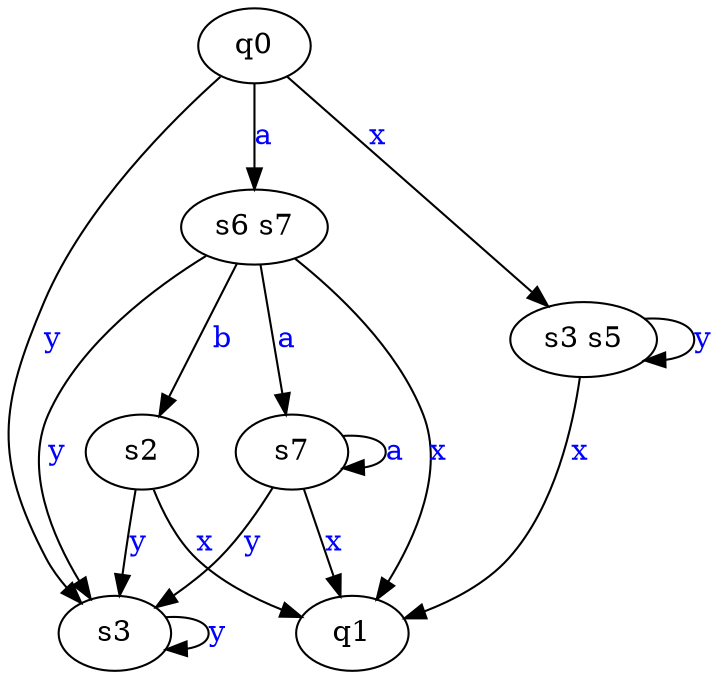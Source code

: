 digraph G {
	"s3"->"s3"[ label=<<font color="blue">y</font>> ];
	q0->"s3 s5"[ label=<<font color="blue">x</font>> ];
	q0->"s6 s7"[ label=<<font color="blue">a</font>> ];
	"s6 s7"->"s7"[ label=<<font color="blue">a</font>> ];
	"s2"->"q1"[ label=<<font color="blue">x</font>> ];
	"s7"->"s3"[ label=<<font color="blue">y</font>> ];
	"s3 s5"->"s3 s5"[ label=<<font color="blue">y</font>> ];
	"s6 s7"->"s2"[ label=<<font color="blue">b</font>> ];
	"s6 s7"->"q1"[ label=<<font color="blue">x</font>> ];
	"s2"->"s3"[ label=<<font color="blue">y</font>> ];
	"s7"->"q1"[ label=<<font color="blue">x</font>> ];
	"s7"->"s7"[ label=<<font color="blue">a</font>> ];
	q0->"s3"[ label=<<font color="blue">y</font>> ];
	"s6 s7"->"s3"[ label=<<font color="blue">y</font>> ];
	"s3 s5"->"q1"[ label=<<font color="blue">x</font>> ];
	"q1";
	"s2";
	"s3 s5";
	"s3";
	"s6 s7";
	"s7";
	q0;

}
